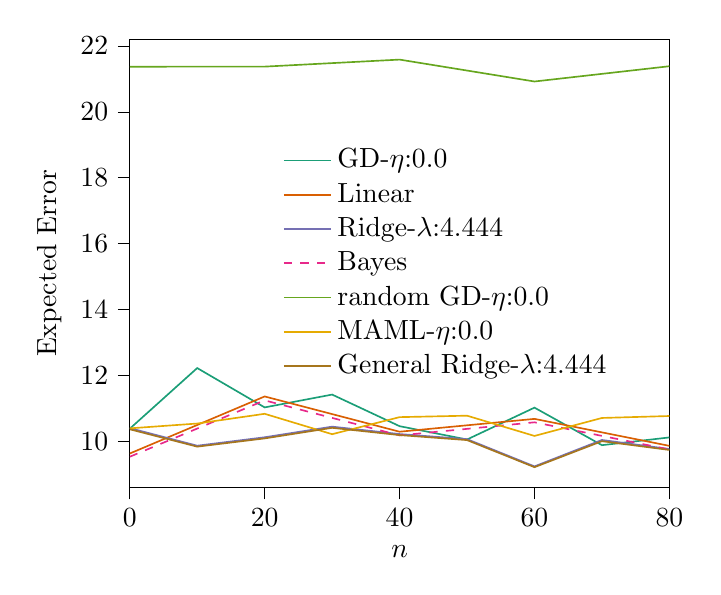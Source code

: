 % This file was created with tikzplotlib v0.10.1.
\begin{tikzpicture}

\definecolor{chocolate217952}{RGB}{217,95,2}
\definecolor{darkcyan27158119}{RGB}{27,158,119}
\definecolor{darkgoldenrod16611829}{RGB}{166,118,29}
\definecolor{darkgray176}{RGB}{176,176,176}
\definecolor{deeppink23141138}{RGB}{231,41,138}
\definecolor{lightslategray117112179}{RGB}{117,112,179}
\definecolor{olivedrab10216630}{RGB}{102,166,30}
\definecolor{orange2301712}{RGB}{230,171,2}

\begin{axis}[
legend cell align={left},
legend style={fill opacity=0.8, draw opacity=1, text opacity=1, at={(0.91,0.5)}, anchor=east, draw=none},
tick align=outside,
tick pos=left,
x grid style={darkgray176},
xlabel={\(\displaystyle n\)},
xmin=0, xmax=80,
xtick style={color=black},
y grid style={darkgray176},
ylabel={Expected Error},
ymin=8.608, ymax=22.199,
ytick style={color=black}
]
\addplot [semithick, darkcyan27158119]
table {%
0 10.392
10 12.231
20 11.038
30 11.427
40 10.469
50 10.065
60 11.031
70 9.893
80 10.128
90 10.872
};
\addlegendentry{GD-$\eta$:0.0}
\addplot [semithick, chocolate217952]
table {%
0 9.64
20 11.37
40 10.301
60 10.69
80 9.872
};
\addlegendentry{Linear}
\addplot [semithick, lightslategray117112179]
table {%
0 10.41
10 9.877
20 10.133
30 10.455
40 10.23
50 10.076
60 9.25
70 10.051
80 9.776
90 10.214
};
\addlegendentry{Ridge-$\lambda$:4.444}
\addplot [semithick, deeppink23141138, dashed]
table {%
0 9.542
20 11.251
40 10.189
60 10.586
80 9.763
};
\addlegendentry{Bayes}
\addplot [semithick, olivedrab10216630]
table {%
0 21.367
20 21.369
40 21.582
60 20.918
80 21.381
};
\addlegendentry{random GD-$\eta$:0.0}
\addplot [semithick, orange2301712]
table {%
0 10.403
10 10.549
20 10.844
30 10.226
40 10.743
50 10.787
60 10.173
70 10.718
80 10.777
90 10.881
};
\addlegendentry{MAML-$\eta$:0.0}
\addplot [semithick, darkgoldenrod16611829]
table {%
0 10.375
10 9.848
20 10.098
30 10.419
40 10.199
50 10.047
60 9.226
70 10.014
80 9.748
90 10.183
};
\addlegendentry{General Ridge-$\lambda$:4.444}
\end{axis}

\end{tikzpicture}
